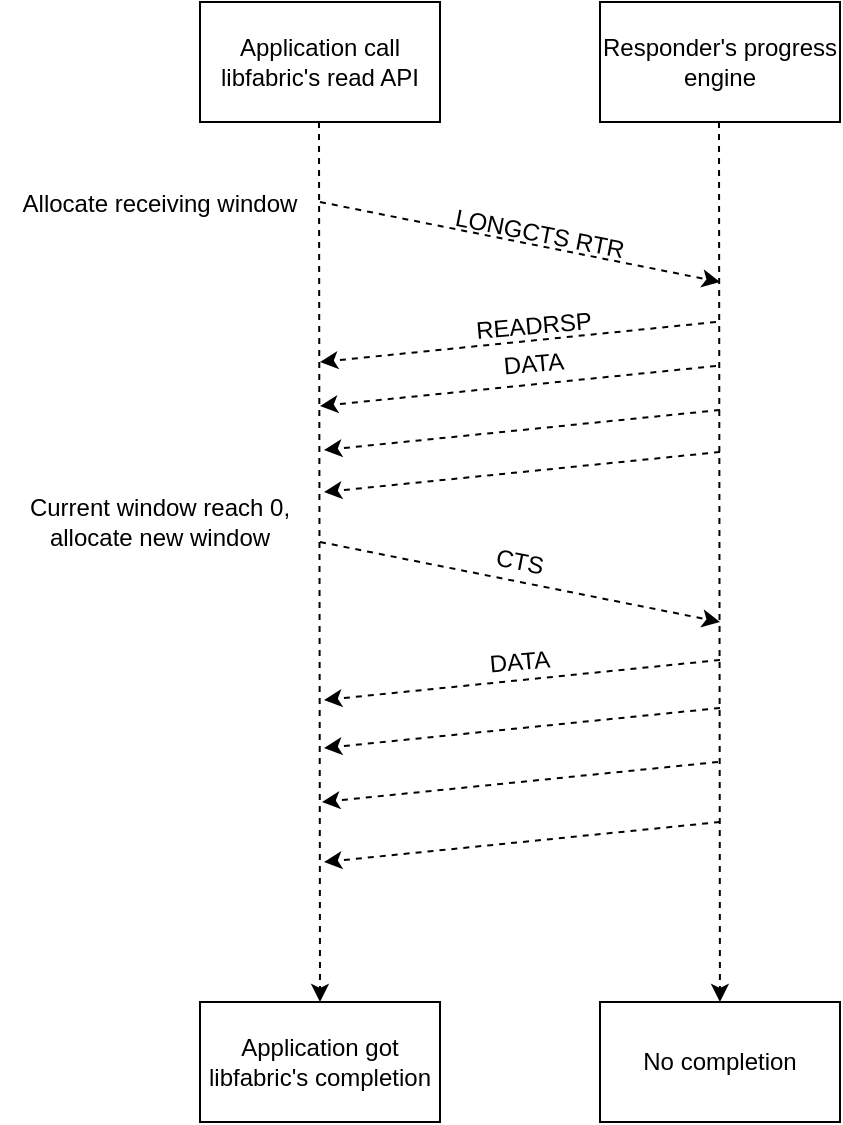 <mxfile version="12.4.8" type="device"><diagram id="FbJiT4IxuIQ_kcybeP4A" name="Page-1"><mxGraphModel dx="1426" dy="718" grid="1" gridSize="10" guides="1" tooltips="1" connect="1" arrows="1" fold="1" page="1" pageScale="1" pageWidth="850" pageHeight="1100" math="0" shadow="0"><root><mxCell id="0"/><mxCell id="1" parent="0"/><mxCell id="hM9hUbB8x_-XiU8bxfhU-2" value="Application call libfabric's read API" style="rounded=0;whiteSpace=wrap;html=1;" parent="1" vertex="1"><mxGeometry x="120" y="30" width="120" height="60" as="geometry"/></mxCell><mxCell id="hM9hUbB8x_-XiU8bxfhU-3" value="Responder's progress engine" style="rounded=0;whiteSpace=wrap;html=1;" parent="1" vertex="1"><mxGeometry x="320" y="30" width="120" height="60" as="geometry"/></mxCell><mxCell id="hM9hUbB8x_-XiU8bxfhU-6" value="" style="endArrow=classic;html=1;dashed=1;entryX=0.5;entryY=0;entryDx=0;entryDy=0;" parent="1" target="hM9hUbB8x_-XiU8bxfhU-9" edge="1"><mxGeometry width="50" height="50" relative="1" as="geometry"><mxPoint x="179.5" y="90" as="sourcePoint"/><mxPoint x="180" y="260" as="targetPoint"/></mxGeometry></mxCell><mxCell id="hM9hUbB8x_-XiU8bxfhU-7" value="" style="endArrow=classic;html=1;dashed=1;" parent="1" target="hM9hUbB8x_-XiU8bxfhU-10" edge="1"><mxGeometry width="50" height="50" relative="1" as="geometry"><mxPoint x="379.5" y="90" as="sourcePoint"/><mxPoint x="380" y="269" as="targetPoint"/></mxGeometry></mxCell><mxCell id="hM9hUbB8x_-XiU8bxfhU-8" value="" style="endArrow=classic;html=1;dashed=1;" parent="1" edge="1"><mxGeometry width="50" height="50" relative="1" as="geometry"><mxPoint x="180" y="130" as="sourcePoint"/><mxPoint x="380" y="170" as="targetPoint"/></mxGeometry></mxCell><mxCell id="hM9hUbB8x_-XiU8bxfhU-9" value="Application got libfabric's completion" style="rounded=0;whiteSpace=wrap;html=1;" parent="1" vertex="1"><mxGeometry x="120" y="530" width="120" height="60" as="geometry"/></mxCell><mxCell id="hM9hUbB8x_-XiU8bxfhU-10" value="No completion" style="rounded=0;whiteSpace=wrap;html=1;" parent="1" vertex="1"><mxGeometry x="320" y="530" width="120" height="60" as="geometry"/></mxCell><mxCell id="hM9hUbB8x_-XiU8bxfhU-14" value="LONGCTS RTR" style="text;html=1;strokeColor=none;fillColor=none;align=center;verticalAlign=middle;whiteSpace=wrap;rounded=0;rotation=11;" parent="1" vertex="1"><mxGeometry x="245.0" y="135.77" width="90" height="20" as="geometry"/></mxCell><mxCell id="hM9hUbB8x_-XiU8bxfhU-22" value="READRSP" style="text;html=1;strokeColor=none;fillColor=none;align=center;verticalAlign=middle;whiteSpace=wrap;rounded=0;rotation=355;" parent="1" vertex="1"><mxGeometry x="232" y="182" width="110" height="20" as="geometry"/></mxCell><mxCell id="hM9hUbB8x_-XiU8bxfhU-31" value="" style="endArrow=classic;html=1;dashed=1;" parent="1" edge="1"><mxGeometry width="50" height="50" relative="1" as="geometry"><mxPoint x="378" y="190" as="sourcePoint"/><mxPoint x="180" y="210" as="targetPoint"/></mxGeometry></mxCell><mxCell id="hM9hUbB8x_-XiU8bxfhU-32" value="Current window reach 0, allocate new window" style="text;html=1;strokeColor=none;fillColor=none;align=center;verticalAlign=middle;whiteSpace=wrap;rounded=0;" parent="1" vertex="1"><mxGeometry x="20" y="280" width="160" height="20" as="geometry"/></mxCell><mxCell id="nSG-SVCCmyc8D_64ludf-2" value="Allocate receiving window" style="text;html=1;strokeColor=none;fillColor=none;align=center;verticalAlign=middle;whiteSpace=wrap;rounded=0;" parent="1" vertex="1"><mxGeometry x="20" y="121" width="160" height="20" as="geometry"/></mxCell><mxCell id="nSG-SVCCmyc8D_64ludf-3" value="" style="endArrow=classic;html=1;dashed=1;" parent="1" edge="1"><mxGeometry width="50" height="50" relative="1" as="geometry"><mxPoint x="378" y="212" as="sourcePoint"/><mxPoint x="180" y="232" as="targetPoint"/></mxGeometry></mxCell><mxCell id="nSG-SVCCmyc8D_64ludf-4" value="" style="endArrow=classic;html=1;dashed=1;" parent="1" edge="1"><mxGeometry width="50" height="50" relative="1" as="geometry"><mxPoint x="380" y="234" as="sourcePoint"/><mxPoint x="182" y="254" as="targetPoint"/></mxGeometry></mxCell><mxCell id="nSG-SVCCmyc8D_64ludf-5" value="" style="endArrow=classic;html=1;dashed=1;" parent="1" edge="1"><mxGeometry width="50" height="50" relative="1" as="geometry"><mxPoint x="380" y="255" as="sourcePoint"/><mxPoint x="182" y="275" as="targetPoint"/></mxGeometry></mxCell><mxCell id="nSG-SVCCmyc8D_64ludf-6" value="DATA" style="text;html=1;strokeColor=none;fillColor=none;align=center;verticalAlign=middle;whiteSpace=wrap;rounded=0;rotation=355;" parent="1" vertex="1"><mxGeometry x="232" y="201" width="110" height="20" as="geometry"/></mxCell><mxCell id="nSG-SVCCmyc8D_64ludf-9" value="" style="endArrow=classic;html=1;dashed=1;" parent="1" edge="1"><mxGeometry width="50" height="50" relative="1" as="geometry"><mxPoint x="180" y="300" as="sourcePoint"/><mxPoint x="380" y="340" as="targetPoint"/></mxGeometry></mxCell><mxCell id="nSG-SVCCmyc8D_64ludf-10" value="CTS" style="text;html=1;strokeColor=none;fillColor=none;align=center;verticalAlign=middle;whiteSpace=wrap;rounded=0;rotation=11;" parent="1" vertex="1"><mxGeometry x="260" y="300" width="40" height="20" as="geometry"/></mxCell><mxCell id="nSG-SVCCmyc8D_64ludf-11" value="DATA" style="text;html=1;strokeColor=none;fillColor=none;align=center;verticalAlign=middle;whiteSpace=wrap;rounded=0;rotation=355;" parent="1" vertex="1"><mxGeometry x="225" y="350" width="110" height="20" as="geometry"/></mxCell><mxCell id="nSG-SVCCmyc8D_64ludf-12" value="" style="endArrow=classic;html=1;dashed=1;" parent="1" edge="1"><mxGeometry width="50" height="50" relative="1" as="geometry"><mxPoint x="380" y="359" as="sourcePoint"/><mxPoint x="182" y="379" as="targetPoint"/></mxGeometry></mxCell><mxCell id="nSG-SVCCmyc8D_64ludf-14" value="" style="endArrow=classic;html=1;dashed=1;" parent="1" edge="1"><mxGeometry width="50" height="50" relative="1" as="geometry"><mxPoint x="380" y="383" as="sourcePoint"/><mxPoint x="182" y="403" as="targetPoint"/></mxGeometry></mxCell><mxCell id="nSG-SVCCmyc8D_64ludf-15" value="" style="endArrow=classic;html=1;dashed=1;" parent="1" edge="1"><mxGeometry width="50" height="50" relative="1" as="geometry"><mxPoint x="379" y="410" as="sourcePoint"/><mxPoint x="181" y="430" as="targetPoint"/></mxGeometry></mxCell><mxCell id="nSG-SVCCmyc8D_64ludf-16" value="" style="endArrow=classic;html=1;dashed=1;" parent="1" edge="1"><mxGeometry width="50" height="50" relative="1" as="geometry"><mxPoint x="380" y="440" as="sourcePoint"/><mxPoint x="182" y="460" as="targetPoint"/></mxGeometry></mxCell></root></mxGraphModel></diagram></mxfile>